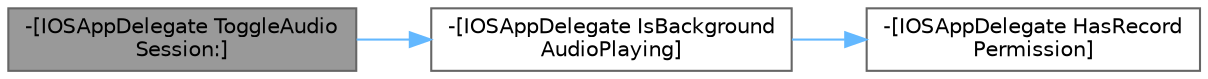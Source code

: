 digraph "-[IOSAppDelegate ToggleAudioSession:]"
{
 // INTERACTIVE_SVG=YES
 // LATEX_PDF_SIZE
  bgcolor="transparent";
  edge [fontname=Helvetica,fontsize=10,labelfontname=Helvetica,labelfontsize=10];
  node [fontname=Helvetica,fontsize=10,shape=box,height=0.2,width=0.4];
  rankdir="LR";
  Node1 [id="Node000001",label="-[IOSAppDelegate ToggleAudio\lSession:]",height=0.2,width=0.4,color="gray40", fillcolor="grey60", style="filled", fontcolor="black",tooltip=" "];
  Node1 -> Node2 [id="edge1_Node000001_Node000002",color="steelblue1",style="solid",tooltip=" "];
  Node2 [id="Node000002",label="-[IOSAppDelegate IsBackground\lAudioPlaying]",height=0.2,width=0.4,color="grey40", fillcolor="white", style="filled",URL="$d6/d94/interfaceIOSAppDelegate.html#ac0bdf9569273ffa32266c32eda380d57",tooltip=" "];
  Node2 -> Node3 [id="edge2_Node000002_Node000003",color="steelblue1",style="solid",tooltip=" "];
  Node3 [id="Node000003",label="-[IOSAppDelegate HasRecord\lPermission]",height=0.2,width=0.4,color="grey40", fillcolor="white", style="filled",URL="$d6/d94/interfaceIOSAppDelegate.html#a315f70f62a614a80ea3fbf7f3cab864e",tooltip=" "];
}
